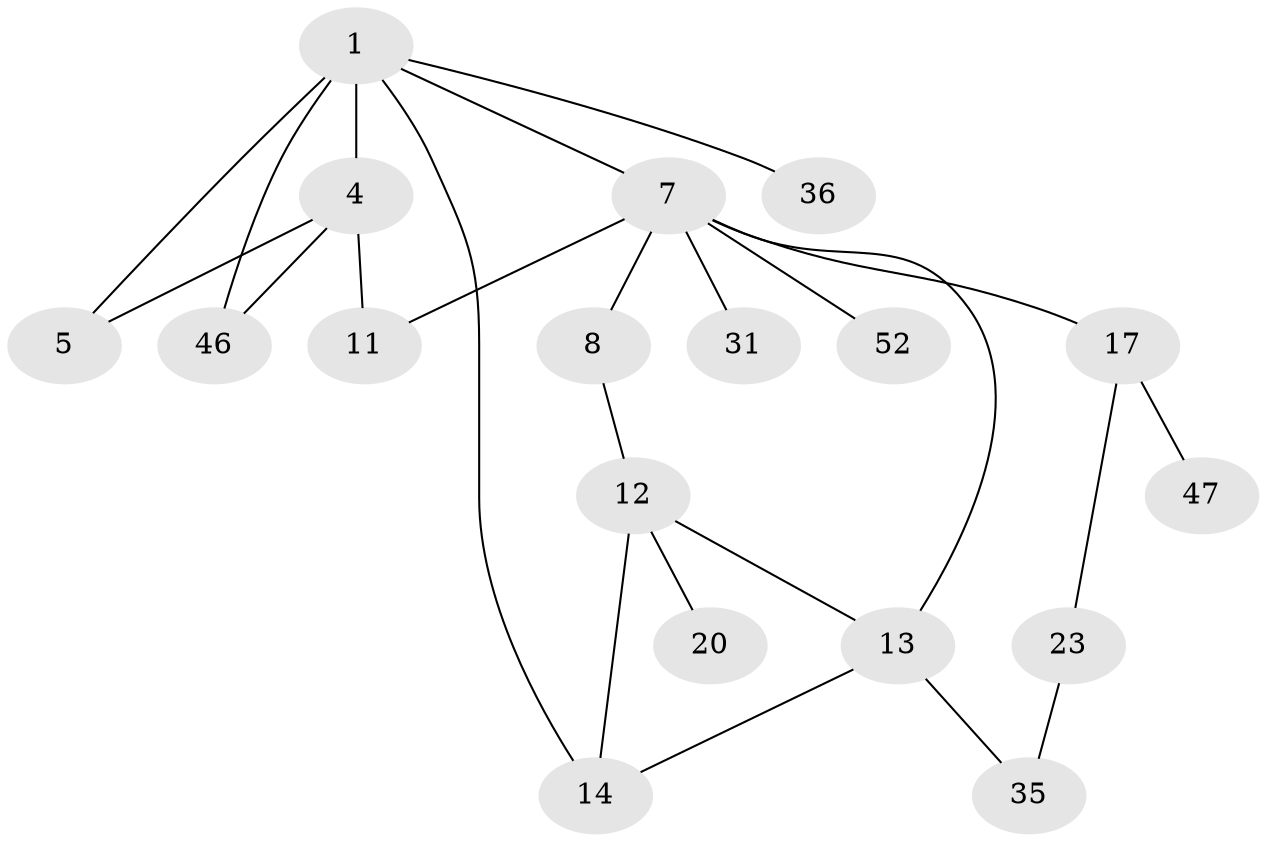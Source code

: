 // original degree distribution, {4: 0.11666666666666667, 6: 0.03333333333333333, 2: 0.31666666666666665, 3: 0.15, 5: 0.03333333333333333, 1: 0.35}
// Generated by graph-tools (version 1.1) at 2025/16/03/04/25 18:16:54]
// undirected, 18 vertices, 24 edges
graph export_dot {
graph [start="1"]
  node [color=gray90,style=filled];
  1 [super="+3+2+9+56"];
  4 [super="+54+33+16+42"];
  5;
  7 [super="+10+24"];
  8 [super="+40"];
  11 [super="+43"];
  12 [super="+18+57+27"];
  13 [super="+25+15"];
  14 [super="+22+34+49"];
  17 [super="+21+32"];
  20 [super="+26"];
  23;
  31;
  35 [super="+41"];
  36;
  46 [super="+48"];
  47;
  52 [super="+53"];
  1 -- 4 [weight=3];
  1 -- 14;
  1 -- 36;
  1 -- 5;
  1 -- 7;
  1 -- 46;
  4 -- 46;
  4 -- 5;
  4 -- 11;
  7 -- 8;
  7 -- 11;
  7 -- 17;
  7 -- 52;
  7 -- 13;
  7 -- 31;
  8 -- 12;
  12 -- 20;
  12 -- 13;
  12 -- 14;
  13 -- 14;
  13 -- 35;
  17 -- 23;
  17 -- 47;
  23 -- 35;
}

